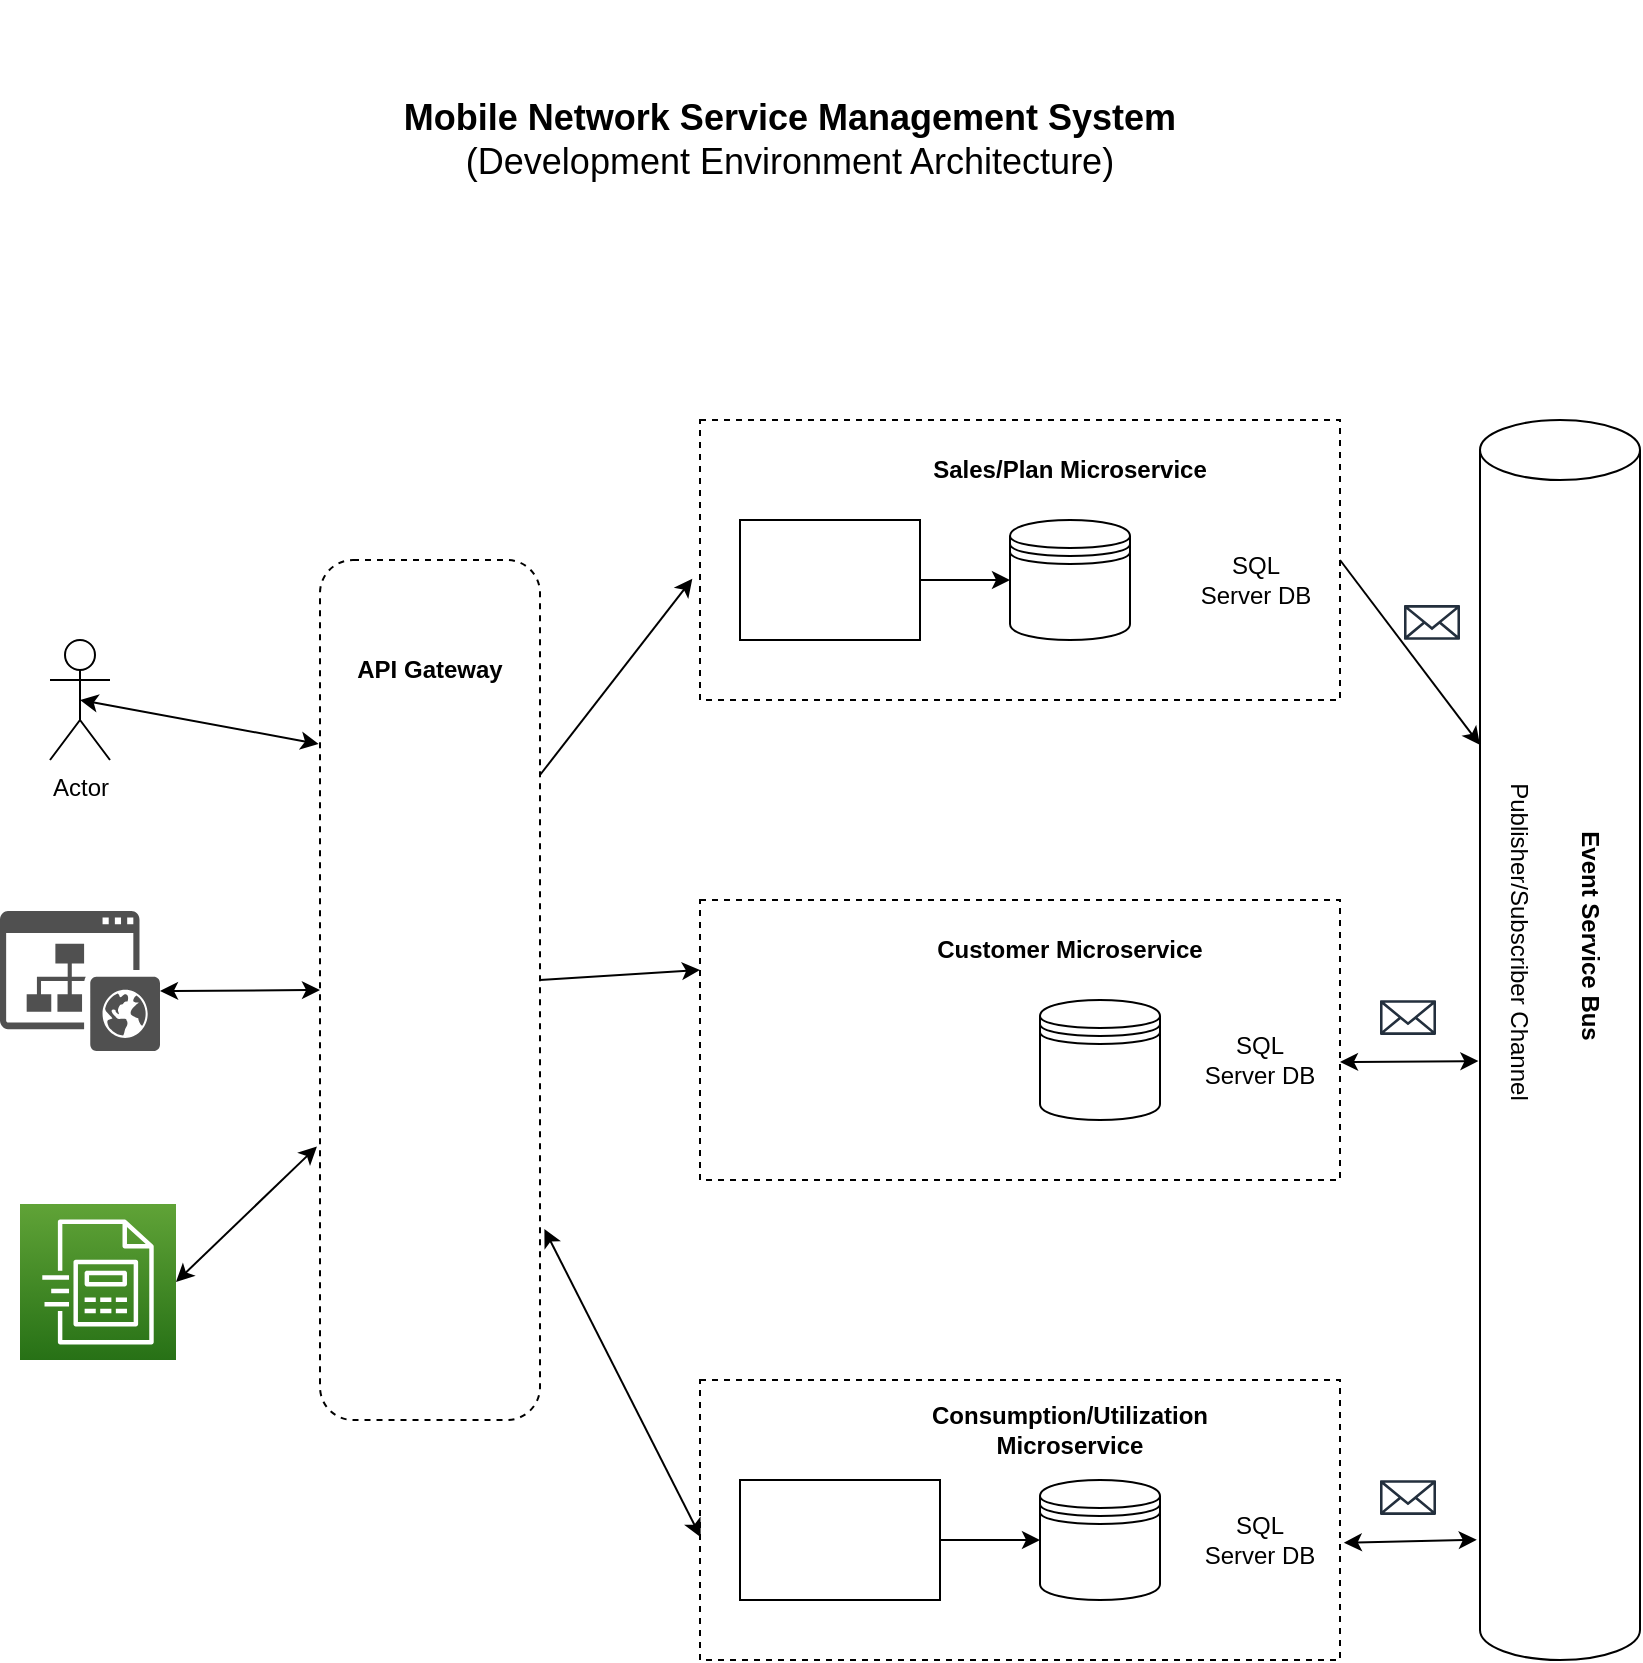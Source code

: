 <mxfile version="16.1.2" type="device"><diagram id="h5fgILD_jUbT9IiMJrn7" name="Page-1"><mxGraphModel dx="1093" dy="548" grid="1" gridSize="10" guides="1" tooltips="1" connect="1" arrows="1" fold="1" page="1" pageScale="1" pageWidth="850" pageHeight="1100" math="0" shadow="0"><root><mxCell id="0"/><mxCell id="1" parent="0"/><mxCell id="ZZny25cK5l6rSsWAKhWM-4" value="" style="rounded=0;whiteSpace=wrap;html=1;dashed=1;" vertex="1" parent="1"><mxGeometry x="360" y="260" width="320" height="140" as="geometry"/></mxCell><mxCell id="ZZny25cK5l6rSsWAKhWM-5" value="" style="rounded=0;whiteSpace=wrap;html=1;" vertex="1" parent="1"><mxGeometry x="380" y="310" width="90" height="60" as="geometry"/></mxCell><mxCell id="ZZny25cK5l6rSsWAKhWM-6" value="" style="shape=datastore;whiteSpace=wrap;html=1;" vertex="1" parent="1"><mxGeometry x="515" y="310" width="60" height="60" as="geometry"/></mxCell><mxCell id="ZZny25cK5l6rSsWAKhWM-7" value="" style="endArrow=classic;html=1;rounded=0;exitX=1;exitY=0.5;exitDx=0;exitDy=0;entryX=0;entryY=0.5;entryDx=0;entryDy=0;" edge="1" parent="1" source="ZZny25cK5l6rSsWAKhWM-5" target="ZZny25cK5l6rSsWAKhWM-6"><mxGeometry width="50" height="50" relative="1" as="geometry"><mxPoint x="550" y="370" as="sourcePoint"/><mxPoint x="600" y="320" as="targetPoint"/></mxGeometry></mxCell><mxCell id="ZZny25cK5l6rSsWAKhWM-8" value="&lt;b&gt;Sales/Plan Microservice&lt;/b&gt;" style="text;html=1;strokeColor=none;fillColor=none;align=center;verticalAlign=middle;whiteSpace=wrap;rounded=0;dashed=1;" vertex="1" parent="1"><mxGeometry x="450" y="270" width="190" height="30" as="geometry"/></mxCell><mxCell id="ZZny25cK5l6rSsWAKhWM-9" value="SQL Server DB" style="text;html=1;strokeColor=none;fillColor=none;align=center;verticalAlign=middle;whiteSpace=wrap;rounded=0;dashed=1;" vertex="1" parent="1"><mxGeometry x="607.5" y="325" width="60" height="30" as="geometry"/></mxCell><mxCell id="ZZny25cK5l6rSsWAKhWM-10" value="" style="rounded=0;whiteSpace=wrap;html=1;dashed=1;" vertex="1" parent="1"><mxGeometry x="360" y="500" width="320" height="140" as="geometry"/></mxCell><mxCell id="ZZny25cK5l6rSsWAKhWM-12" value="" style="shape=datastore;whiteSpace=wrap;html=1;" vertex="1" parent="1"><mxGeometry x="530" y="550" width="60" height="60" as="geometry"/></mxCell><mxCell id="ZZny25cK5l6rSsWAKhWM-14" value="&lt;b&gt;Customer Microservice&lt;/b&gt;" style="text;html=1;strokeColor=none;fillColor=none;align=center;verticalAlign=middle;whiteSpace=wrap;rounded=0;dashed=1;" vertex="1" parent="1"><mxGeometry x="450" y="510" width="190" height="30" as="geometry"/></mxCell><mxCell id="ZZny25cK5l6rSsWAKhWM-15" value="SQL Server DB" style="text;html=1;strokeColor=none;fillColor=none;align=center;verticalAlign=middle;whiteSpace=wrap;rounded=0;dashed=1;" vertex="1" parent="1"><mxGeometry x="610" y="565" width="60" height="30" as="geometry"/></mxCell><mxCell id="ZZny25cK5l6rSsWAKhWM-16" value="" style="rounded=0;whiteSpace=wrap;html=1;dashed=1;" vertex="1" parent="1"><mxGeometry x="360" y="740" width="320" height="140" as="geometry"/></mxCell><mxCell id="ZZny25cK5l6rSsWAKhWM-17" value="" style="rounded=0;whiteSpace=wrap;html=1;" vertex="1" parent="1"><mxGeometry x="380" y="790" width="100" height="60" as="geometry"/></mxCell><mxCell id="ZZny25cK5l6rSsWAKhWM-18" value="" style="shape=datastore;whiteSpace=wrap;html=1;" vertex="1" parent="1"><mxGeometry x="530" y="790" width="60" height="60" as="geometry"/></mxCell><mxCell id="ZZny25cK5l6rSsWAKhWM-19" value="" style="endArrow=classic;html=1;rounded=0;exitX=1;exitY=0.5;exitDx=0;exitDy=0;entryX=0;entryY=0.5;entryDx=0;entryDy=0;" edge="1" parent="1" source="ZZny25cK5l6rSsWAKhWM-17" target="ZZny25cK5l6rSsWAKhWM-18"><mxGeometry width="50" height="50" relative="1" as="geometry"><mxPoint x="550" y="850" as="sourcePoint"/><mxPoint x="600" y="800" as="targetPoint"/></mxGeometry></mxCell><mxCell id="ZZny25cK5l6rSsWAKhWM-20" value="&lt;b&gt;Consumption/Utilization Microservice&lt;/b&gt;" style="text;html=1;strokeColor=none;fillColor=none;align=center;verticalAlign=middle;whiteSpace=wrap;rounded=0;dashed=1;" vertex="1" parent="1"><mxGeometry x="450" y="750" width="190" height="30" as="geometry"/></mxCell><mxCell id="ZZny25cK5l6rSsWAKhWM-21" value="SQL Server DB" style="text;html=1;strokeColor=none;fillColor=none;align=center;verticalAlign=middle;whiteSpace=wrap;rounded=0;dashed=1;" vertex="1" parent="1"><mxGeometry x="610" y="805" width="60" height="30" as="geometry"/></mxCell><mxCell id="ZZny25cK5l6rSsWAKhWM-22" value="" style="rounded=1;whiteSpace=wrap;html=1;dashed=1;" vertex="1" parent="1"><mxGeometry x="170" y="330" width="110" height="430" as="geometry"/></mxCell><mxCell id="ZZny25cK5l6rSsWAKhWM-23" value="&lt;b&gt;API Gateway&lt;/b&gt;" style="text;html=1;strokeColor=none;fillColor=none;align=center;verticalAlign=middle;whiteSpace=wrap;rounded=0;dashed=1;" vertex="1" parent="1"><mxGeometry x="175" y="370" width="100" height="30" as="geometry"/></mxCell><mxCell id="ZZny25cK5l6rSsWAKhWM-25" value="" style="shape=cylinder3;whiteSpace=wrap;html=1;boundedLbl=1;backgroundOutline=1;size=15;" vertex="1" parent="1"><mxGeometry x="750" y="260" width="80" height="620" as="geometry"/></mxCell><mxCell id="ZZny25cK5l6rSsWAKhWM-27" value="&lt;b&gt;Event Service Bus&lt;/b&gt;" style="text;html=1;strokeColor=none;fillColor=none;align=center;verticalAlign=middle;whiteSpace=wrap;rounded=0;rotation=90;" vertex="1" parent="1"><mxGeometry x="740" y="503" width="130" height="30" as="geometry"/></mxCell><mxCell id="ZZny25cK5l6rSsWAKhWM-28" value="Publisher/Subscriber Channel" style="text;html=1;strokeColor=none;fillColor=none;align=center;verticalAlign=middle;whiteSpace=wrap;rounded=0;rotation=90;" vertex="1" parent="1"><mxGeometry x="667.5" y="505.5" width="205" height="30" as="geometry"/></mxCell><mxCell id="ZZny25cK5l6rSsWAKhWM-29" value="" style="endArrow=classic;html=1;rounded=0;entryX=0;entryY=0;entryDx=0;entryDy=162.5;entryPerimeter=0;exitX=1;exitY=0.5;exitDx=0;exitDy=0;" edge="1" parent="1" source="ZZny25cK5l6rSsWAKhWM-4" target="ZZny25cK5l6rSsWAKhWM-25"><mxGeometry width="50" height="50" relative="1" as="geometry"><mxPoint x="400" y="450" as="sourcePoint"/><mxPoint x="450" y="400" as="targetPoint"/></mxGeometry></mxCell><mxCell id="ZZny25cK5l6rSsWAKhWM-30" value="" style="endArrow=classic;startArrow=classic;html=1;rounded=0;entryX=-0.01;entryY=0.517;entryDx=0;entryDy=0;entryPerimeter=0;" edge="1" parent="1" target="ZZny25cK5l6rSsWAKhWM-25"><mxGeometry width="50" height="50" relative="1" as="geometry"><mxPoint x="680" y="581" as="sourcePoint"/><mxPoint x="450" y="800" as="targetPoint"/></mxGeometry></mxCell><mxCell id="ZZny25cK5l6rSsWAKhWM-31" value="" style="endArrow=classic;startArrow=classic;html=1;rounded=0;entryX=-0.02;entryY=0.903;entryDx=0;entryDy=0;entryPerimeter=0;exitX=1.006;exitY=0.581;exitDx=0;exitDy=0;exitPerimeter=0;" edge="1" parent="1" source="ZZny25cK5l6rSsWAKhWM-16" target="ZZny25cK5l6rSsWAKhWM-25"><mxGeometry width="50" height="50" relative="1" as="geometry"><mxPoint x="400" y="850" as="sourcePoint"/><mxPoint x="450" y="800" as="targetPoint"/></mxGeometry></mxCell><mxCell id="ZZny25cK5l6rSsWAKhWM-34" value="" style="sketch=0;outlineConnect=0;fontColor=#232F3E;gradientColor=none;fillColor=#232F3D;strokeColor=none;dashed=0;verticalLabelPosition=bottom;verticalAlign=top;align=center;html=1;fontSize=12;fontStyle=0;aspect=fixed;pointerEvents=1;shape=mxgraph.aws4.email_2;" vertex="1" parent="1"><mxGeometry x="712" y="352.41" width="28" height="17.59" as="geometry"/></mxCell><mxCell id="ZZny25cK5l6rSsWAKhWM-35" value="" style="sketch=0;outlineConnect=0;fontColor=#232F3E;gradientColor=none;fillColor=#232F3D;strokeColor=none;dashed=0;verticalLabelPosition=bottom;verticalAlign=top;align=center;html=1;fontSize=12;fontStyle=0;aspect=fixed;pointerEvents=1;shape=mxgraph.aws4.email_2;" vertex="1" parent="1"><mxGeometry x="700" y="550" width="28" height="17.59" as="geometry"/></mxCell><mxCell id="ZZny25cK5l6rSsWAKhWM-37" value="" style="sketch=0;outlineConnect=0;fontColor=#232F3E;gradientColor=none;fillColor=#232F3D;strokeColor=none;dashed=0;verticalLabelPosition=bottom;verticalAlign=top;align=center;html=1;fontSize=12;fontStyle=0;aspect=fixed;pointerEvents=1;shape=mxgraph.aws4.email_2;" vertex="1" parent="1"><mxGeometry x="700" y="790" width="28" height="17.59" as="geometry"/></mxCell><mxCell id="ZZny25cK5l6rSsWAKhWM-38" value="" style="endArrow=classic;html=1;rounded=0;entryX=-0.012;entryY=0.567;entryDx=0;entryDy=0;entryPerimeter=0;exitX=1;exitY=0.25;exitDx=0;exitDy=0;" edge="1" parent="1" source="ZZny25cK5l6rSsWAKhWM-22" target="ZZny25cK5l6rSsWAKhWM-4"><mxGeometry width="50" height="50" relative="1" as="geometry"><mxPoint x="280" y="339" as="sourcePoint"/><mxPoint x="330" y="320" as="targetPoint"/></mxGeometry></mxCell><mxCell id="ZZny25cK5l6rSsWAKhWM-41" value="" style="endArrow=classic;html=1;rounded=0;entryX=0;entryY=0.25;entryDx=0;entryDy=0;" edge="1" parent="1" target="ZZny25cK5l6rSsWAKhWM-10"><mxGeometry width="50" height="50" relative="1" as="geometry"><mxPoint x="280" y="540" as="sourcePoint"/><mxPoint x="340" y="530" as="targetPoint"/><Array as="points"><mxPoint x="280" y="540"/></Array></mxGeometry></mxCell><mxCell id="ZZny25cK5l6rSsWAKhWM-43" value="" style="endArrow=classic;startArrow=classic;html=1;rounded=0;entryX=0.001;entryY=0.561;entryDx=0;entryDy=0;entryPerimeter=0;exitX=1.02;exitY=0.778;exitDx=0;exitDy=0;exitPerimeter=0;" edge="1" parent="1" source="ZZny25cK5l6rSsWAKhWM-22" target="ZZny25cK5l6rSsWAKhWM-16"><mxGeometry width="50" height="50" relative="1" as="geometry"><mxPoint x="280" y="820" as="sourcePoint"/><mxPoint x="330" y="770" as="targetPoint"/></mxGeometry></mxCell><mxCell id="ZZny25cK5l6rSsWAKhWM-46" value="" style="sketch=0;pointerEvents=1;shadow=0;dashed=0;html=1;strokeColor=none;fillColor=#505050;labelPosition=center;verticalLabelPosition=bottom;verticalAlign=top;outlineConnect=0;align=center;shape=mxgraph.office.sites.website_public;" vertex="1" parent="1"><mxGeometry x="10" y="505.5" width="80" height="70" as="geometry"/></mxCell><mxCell id="ZZny25cK5l6rSsWAKhWM-47" value="" style="endArrow=classic;startArrow=classic;html=1;rounded=0;entryX=0;entryY=0.5;entryDx=0;entryDy=0;" edge="1" parent="1" target="ZZny25cK5l6rSsWAKhWM-22"><mxGeometry width="50" height="50" relative="1" as="geometry"><mxPoint x="90" y="545.5" as="sourcePoint"/><mxPoint x="140" y="495.5" as="targetPoint"/></mxGeometry></mxCell><mxCell id="ZZny25cK5l6rSsWAKhWM-48" value="" style="sketch=0;points=[[0,0,0],[0.25,0,0],[0.5,0,0],[0.75,0,0],[1,0,0],[0,1,0],[0.25,1,0],[0.5,1,0],[0.75,1,0],[1,1,0],[0,0.25,0],[0,0.5,0],[0,0.75,0],[1,0.25,0],[1,0.5,0],[1,0.75,0]];outlineConnect=0;fontColor=#232F3E;gradientColor=#60A337;gradientDirection=north;fillColor=#277116;strokeColor=#ffffff;dashed=0;verticalLabelPosition=bottom;verticalAlign=top;align=center;html=1;fontSize=12;fontStyle=0;aspect=fixed;shape=mxgraph.aws4.resourceIcon;resIcon=mxgraph.aws4.custom_billing_manager;" vertex="1" parent="1"><mxGeometry x="20" y="652" width="78" height="78" as="geometry"/></mxCell><mxCell id="ZZny25cK5l6rSsWAKhWM-50" value="" style="endArrow=classic;startArrow=classic;html=1;rounded=0;exitX=1;exitY=0.5;exitDx=0;exitDy=0;exitPerimeter=0;entryX=-0.014;entryY=0.682;entryDx=0;entryDy=0;entryPerimeter=0;" edge="1" parent="1" source="ZZny25cK5l6rSsWAKhWM-48" target="ZZny25cK5l6rSsWAKhWM-22"><mxGeometry width="50" height="50" relative="1" as="geometry"><mxPoint x="380" y="600" as="sourcePoint"/><mxPoint x="430" y="550" as="targetPoint"/></mxGeometry></mxCell><mxCell id="ZZny25cK5l6rSsWAKhWM-51" value="Actor" style="shape=umlActor;verticalLabelPosition=bottom;verticalAlign=top;html=1;outlineConnect=0;" vertex="1" parent="1"><mxGeometry x="35" y="370" width="30" height="60" as="geometry"/></mxCell><mxCell id="ZZny25cK5l6rSsWAKhWM-52" value="" style="endArrow=classic;startArrow=classic;html=1;rounded=0;exitX=0.5;exitY=0.5;exitDx=0;exitDy=0;exitPerimeter=0;entryX=-0.006;entryY=0.214;entryDx=0;entryDy=0;entryPerimeter=0;" edge="1" parent="1" source="ZZny25cK5l6rSsWAKhWM-51" target="ZZny25cK5l6rSsWAKhWM-22"><mxGeometry width="50" height="50" relative="1" as="geometry"><mxPoint x="380" y="500" as="sourcePoint"/><mxPoint x="430" y="450" as="targetPoint"/></mxGeometry></mxCell><mxCell id="ZZny25cK5l6rSsWAKhWM-53" value="&lt;font style=&quot;font-size: 18px&quot;&gt;&lt;b&gt;Mobile Network Service Management System&lt;/b&gt;&lt;br&gt;(Development Environment Architecture)&lt;br&gt;&lt;/font&gt;" style="text;html=1;strokeColor=none;fillColor=none;align=center;verticalAlign=middle;whiteSpace=wrap;rounded=0;" vertex="1" parent="1"><mxGeometry x="50" y="50" width="710" height="140" as="geometry"/></mxCell></root></mxGraphModel></diagram></mxfile>